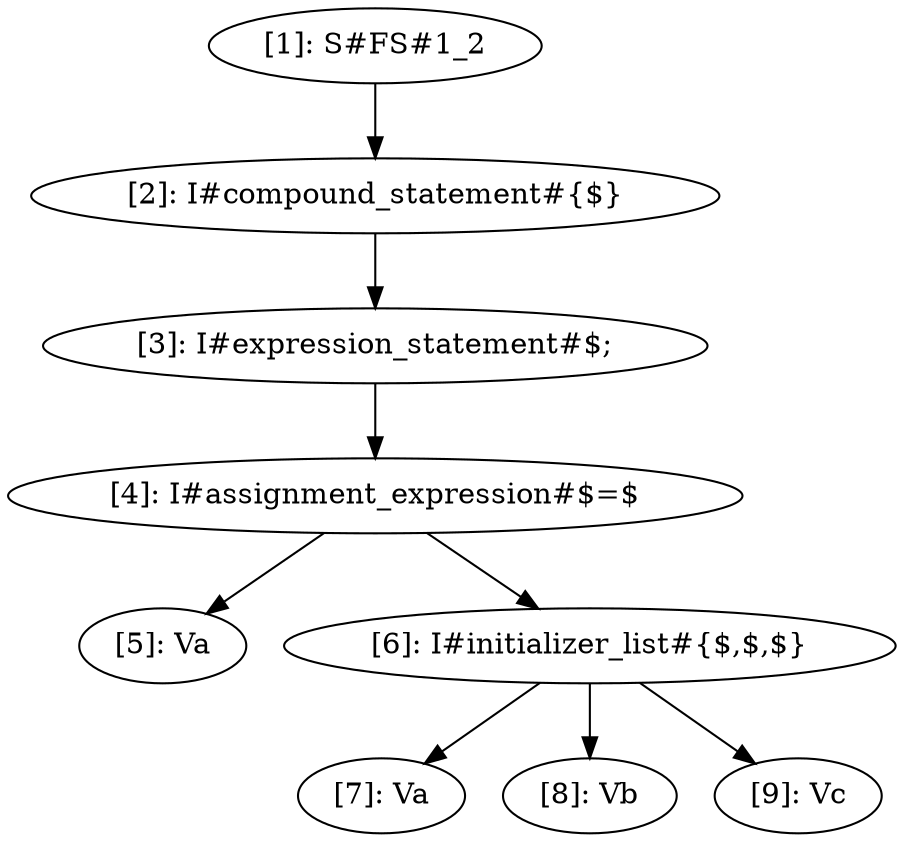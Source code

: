 digraph CASS {
  node [shape=ellipse];
  n1 [label="[1]: S#FS#1_2"];
  n2 [label="[2]: I#compound_statement#{$}"];
  n3 [label="[3]: I#expression_statement#$;"];
  n4 [label="[4]: I#assignment_expression#$=$"];
  n5 [label="[5]: Va"];
  n6 [label="[6]: I#initializer_list#{$,$,$}"];
  n7 [label="[7]: Va"];
  n8 [label="[8]: Vb"];
  n9 [label="[9]: Vc"];
  n1 -> n2;
  n2 -> n3;
  n3 -> n4;
  n4 -> n5;
  n4 -> n6;
  n6 -> n7;
  n6 -> n8;
  n6 -> n9;
}